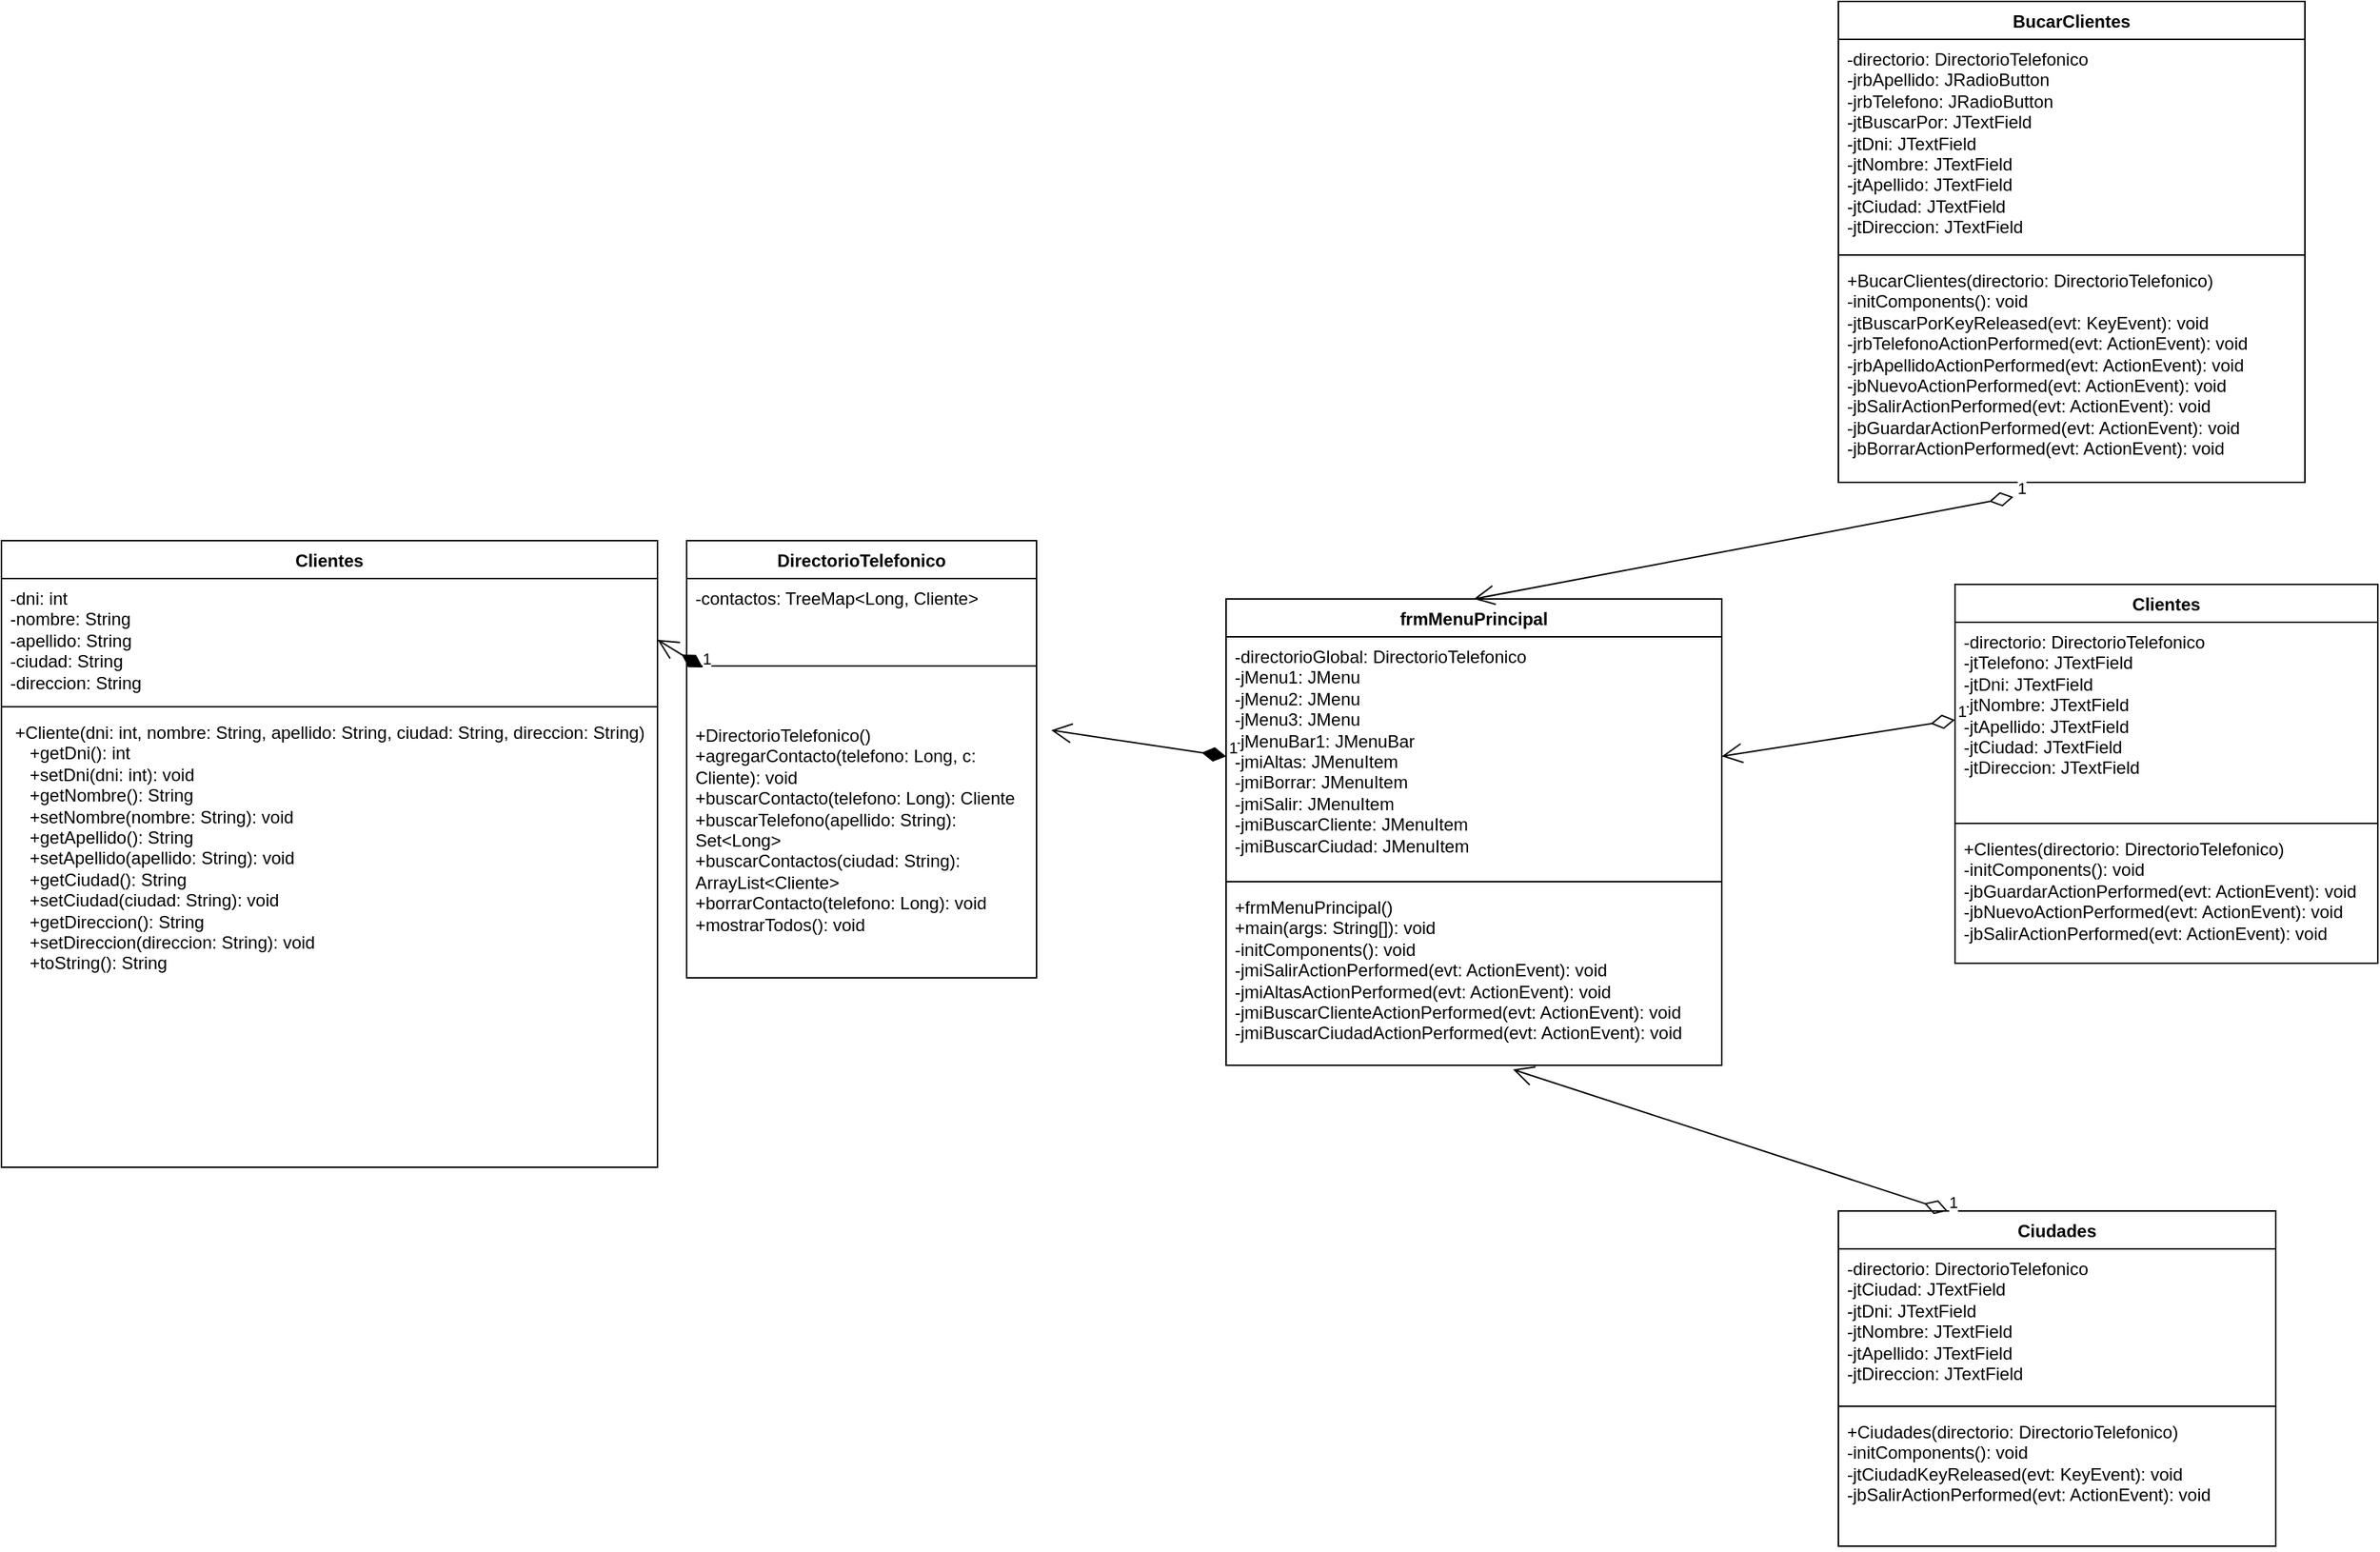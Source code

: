 <mxfile version="28.2.3">
  <diagram name="Página-1" id="HPb5tKKoD9aplFfBWQ5H">
    <mxGraphModel dx="1481" dy="1890" grid="1" gridSize="10" guides="1" tooltips="1" connect="1" arrows="1" fold="1" page="1" pageScale="1" pageWidth="827" pageHeight="1169" math="0" shadow="0">
      <root>
        <mxCell id="0" />
        <mxCell id="1" parent="0" />
        <mxCell id="Tn8aEO137HxeCRS6yR0H-5" value="DirectorioTelefonico" style="swimlane;fontStyle=1;align=center;verticalAlign=top;childLayout=stackLayout;horizontal=1;startSize=26;horizontalStack=0;resizeParent=1;resizeParentMax=0;resizeLast=0;collapsible=1;marginBottom=0;whiteSpace=wrap;html=1;" vertex="1" parent="1">
          <mxGeometry x="470" y="60" width="240" height="300" as="geometry" />
        </mxCell>
        <mxCell id="Tn8aEO137HxeCRS6yR0H-6" value="    -contactos: TreeMap&amp;lt;Long, Cliente&amp;gt;&lt;div&gt;&lt;br/&gt;&lt;/div&gt;" style="text;strokeColor=none;fillColor=none;align=left;verticalAlign=top;spacingLeft=4;spacingRight=4;overflow=hidden;rotatable=0;points=[[0,0.5],[1,0.5]];portConstraint=eastwest;whiteSpace=wrap;html=1;" vertex="1" parent="Tn8aEO137HxeCRS6yR0H-5">
          <mxGeometry y="26" width="240" height="26" as="geometry" />
        </mxCell>
        <mxCell id="Tn8aEO137HxeCRS6yR0H-7" value="" style="line;strokeWidth=1;fillColor=none;align=left;verticalAlign=middle;spacingTop=-1;spacingLeft=3;spacingRight=3;rotatable=0;labelPosition=right;points=[];portConstraint=eastwest;strokeColor=inherit;" vertex="1" parent="Tn8aEO137HxeCRS6yR0H-5">
          <mxGeometry y="52" width="240" height="68" as="geometry" />
        </mxCell>
        <mxCell id="Tn8aEO137HxeCRS6yR0H-8" value="+DirectorioTelefonico()&lt;br/&gt;    +agregarContacto(telefono: Long, c: Cliente): void&lt;br/&gt;    +buscarContacto(telefono: Long): Cliente&lt;br/&gt;    +buscarTelefono(apellido: String): Set&amp;lt;Long&amp;gt;&lt;br/&gt;    +buscarContactos(ciudad: String): ArrayList&amp;lt;Cliente&amp;gt;&lt;br/&gt;    +borrarContacto(telefono: Long): void&lt;br/&gt;    +mostrarTodos(): void" style="text;strokeColor=none;fillColor=none;align=left;verticalAlign=top;spacingLeft=4;spacingRight=4;overflow=hidden;rotatable=0;points=[[0,0.5],[1,0.5]];portConstraint=eastwest;whiteSpace=wrap;html=1;" vertex="1" parent="Tn8aEO137HxeCRS6yR0H-5">
          <mxGeometry y="120" width="240" height="180" as="geometry" />
        </mxCell>
        <mxCell id="Tn8aEO137HxeCRS6yR0H-9" value="1" style="endArrow=open;html=1;endSize=12;startArrow=diamondThin;startSize=14;startFill=1;align=left;verticalAlign=bottom;rounded=0;entryX=1;entryY=0.5;entryDx=0;entryDy=0;exitX=0.046;exitY=0.515;exitDx=0;exitDy=0;exitPerimeter=0;" edge="1" parent="1" source="Tn8aEO137HxeCRS6yR0H-7" target="Tn8aEO137HxeCRS6yR0H-46">
          <mxGeometry x="-1" y="3" relative="1" as="geometry">
            <mxPoint x="380" y="170" as="sourcePoint" />
            <mxPoint x="305.06" y="105.06" as="targetPoint" />
          </mxGeometry>
        </mxCell>
        <mxCell id="Tn8aEO137HxeCRS6yR0H-10" value="BucarClientes " style="swimlane;fontStyle=1;align=center;verticalAlign=top;childLayout=stackLayout;horizontal=1;startSize=26;horizontalStack=0;resizeParent=1;resizeParentMax=0;resizeLast=0;collapsible=1;marginBottom=0;whiteSpace=wrap;html=1;" vertex="1" parent="1">
          <mxGeometry x="1260" y="-310" width="320" height="330" as="geometry" />
        </mxCell>
        <mxCell id="Tn8aEO137HxeCRS6yR0H-11" value="-directorio: DirectorioTelefonico&lt;br/&gt;    -jrbApellido: JRadioButton&lt;br/&gt;    -jrbTelefono: JRadioButton&lt;br/&gt;    -jtBuscarPor: JTextField&lt;br/&gt;    -jtDni: JTextField&lt;br/&gt;    -jtNombre: JTextField&lt;br/&gt;    -jtApellido: JTextField&lt;br/&gt;    -jtCiudad: JTextField&lt;br/&gt;    -jtDireccion: JTextField" style="text;strokeColor=none;fillColor=none;align=left;verticalAlign=top;spacingLeft=4;spacingRight=4;overflow=hidden;rotatable=0;points=[[0,0.5],[1,0.5]];portConstraint=eastwest;whiteSpace=wrap;html=1;" vertex="1" parent="Tn8aEO137HxeCRS6yR0H-10">
          <mxGeometry y="26" width="320" height="144" as="geometry" />
        </mxCell>
        <mxCell id="Tn8aEO137HxeCRS6yR0H-12" value="" style="line;strokeWidth=1;fillColor=none;align=left;verticalAlign=middle;spacingTop=-1;spacingLeft=3;spacingRight=3;rotatable=0;labelPosition=right;points=[];portConstraint=eastwest;strokeColor=inherit;" vertex="1" parent="Tn8aEO137HxeCRS6yR0H-10">
          <mxGeometry y="170" width="320" height="8" as="geometry" />
        </mxCell>
        <mxCell id="Tn8aEO137HxeCRS6yR0H-13" value="+BucarClientes(directorio: DirectorioTelefonico)&lt;br/&gt;    -initComponents(): void&lt;br/&gt;    -jtBuscarPorKeyReleased(evt: KeyEvent): void&lt;br/&gt;    -jrbTelefonoActionPerformed(evt: ActionEvent): void&lt;br/&gt;    -jrbApellidoActionPerformed(evt: ActionEvent): void&lt;br/&gt;    -jbNuevoActionPerformed(evt: ActionEvent): void&lt;br/&gt;    -jbSalirActionPerformed(evt: ActionEvent): void&lt;br/&gt;    -jbGuardarActionPerformed(evt: ActionEvent): void&lt;br/&gt;    -jbBorrarActionPerformed(evt: ActionEvent): void" style="text;strokeColor=none;fillColor=none;align=left;verticalAlign=top;spacingLeft=4;spacingRight=4;overflow=hidden;rotatable=0;points=[[0,0.5],[1,0.5]];portConstraint=eastwest;whiteSpace=wrap;html=1;" vertex="1" parent="Tn8aEO137HxeCRS6yR0H-10">
          <mxGeometry y="178" width="320" height="152" as="geometry" />
        </mxCell>
        <mxCell id="Tn8aEO137HxeCRS6yR0H-14" value="Ciudades" style="swimlane;fontStyle=1;align=center;verticalAlign=top;childLayout=stackLayout;horizontal=1;startSize=26;horizontalStack=0;resizeParent=1;resizeParentMax=0;resizeLast=0;collapsible=1;marginBottom=0;whiteSpace=wrap;html=1;" vertex="1" parent="1">
          <mxGeometry x="1260" y="520" width="300" height="230" as="geometry" />
        </mxCell>
        <mxCell id="Tn8aEO137HxeCRS6yR0H-15" value="  -directorio: DirectorioTelefonico&lt;br&gt;    -jtCiudad: JTextField&lt;br&gt;    -jtDni: JTextField&lt;br&gt;    -jtNombre: JTextField&lt;br&gt;    -jtApellido: JTextField&lt;br&gt;    -jtDireccion: JTextField&lt;div&gt;&lt;br/&gt;&lt;/div&gt;" style="text;strokeColor=none;fillColor=none;align=left;verticalAlign=top;spacingLeft=4;spacingRight=4;overflow=hidden;rotatable=0;points=[[0,0.5],[1,0.5]];portConstraint=eastwest;whiteSpace=wrap;html=1;" vertex="1" parent="Tn8aEO137HxeCRS6yR0H-14">
          <mxGeometry y="26" width="300" height="104" as="geometry" />
        </mxCell>
        <mxCell id="Tn8aEO137HxeCRS6yR0H-16" value="" style="line;strokeWidth=1;fillColor=none;align=left;verticalAlign=middle;spacingTop=-1;spacingLeft=3;spacingRight=3;rotatable=0;labelPosition=right;points=[];portConstraint=eastwest;strokeColor=inherit;" vertex="1" parent="Tn8aEO137HxeCRS6yR0H-14">
          <mxGeometry y="130" width="300" height="8" as="geometry" />
        </mxCell>
        <mxCell id="Tn8aEO137HxeCRS6yR0H-17" value="+Ciudades(directorio: DirectorioTelefonico)&lt;br/&gt;    -initComponents(): void&lt;br/&gt;    -jtCiudadKeyReleased(evt: KeyEvent): void&lt;br/&gt;    -jbSalirActionPerformed(evt: ActionEvent): void" style="text;strokeColor=none;fillColor=none;align=left;verticalAlign=top;spacingLeft=4;spacingRight=4;overflow=hidden;rotatable=0;points=[[0,0.5],[1,0.5]];portConstraint=eastwest;whiteSpace=wrap;html=1;" vertex="1" parent="Tn8aEO137HxeCRS6yR0H-14">
          <mxGeometry y="138" width="300" height="92" as="geometry" />
        </mxCell>
        <mxCell id="Tn8aEO137HxeCRS6yR0H-22" value="Clientes" style="swimlane;fontStyle=1;align=center;verticalAlign=top;childLayout=stackLayout;horizontal=1;startSize=26;horizontalStack=0;resizeParent=1;resizeParentMax=0;resizeLast=0;collapsible=1;marginBottom=0;whiteSpace=wrap;html=1;" vertex="1" parent="1">
          <mxGeometry x="1340" y="90" width="290" height="260" as="geometry" />
        </mxCell>
        <mxCell id="Tn8aEO137HxeCRS6yR0H-23" value=" -directorio: DirectorioTelefonico&lt;br/&gt;    -jtTelefono: JTextField&lt;br/&gt;    -jtDni: JTextField&lt;br/&gt;    -jtNombre: JTextField&lt;br/&gt;    -jtApellido: JTextField&lt;br/&gt;    -jtCiudad: JTextField&lt;br/&gt;    -jtDireccion: JTextField" style="text;strokeColor=none;fillColor=none;align=left;verticalAlign=top;spacingLeft=4;spacingRight=4;overflow=hidden;rotatable=0;points=[[0,0.5],[1,0.5]];portConstraint=eastwest;whiteSpace=wrap;html=1;" vertex="1" parent="Tn8aEO137HxeCRS6yR0H-22">
          <mxGeometry y="26" width="290" height="134" as="geometry" />
        </mxCell>
        <mxCell id="Tn8aEO137HxeCRS6yR0H-24" value="" style="line;strokeWidth=1;fillColor=none;align=left;verticalAlign=middle;spacingTop=-1;spacingLeft=3;spacingRight=3;rotatable=0;labelPosition=right;points=[];portConstraint=eastwest;strokeColor=inherit;" vertex="1" parent="Tn8aEO137HxeCRS6yR0H-22">
          <mxGeometry y="160" width="290" height="8" as="geometry" />
        </mxCell>
        <mxCell id="Tn8aEO137HxeCRS6yR0H-25" value="  +Clientes(directorio: DirectorioTelefonico)&lt;br&gt;    -initComponents(): void&lt;br&gt;    -jbGuardarActionPerformed(evt: ActionEvent): void&lt;br&gt;    -jbNuevoActionPerformed(evt: ActionEvent): void&lt;div&gt;-jbSalirActionPerformed(evt: ActionEvent): void&amp;nbsp;&lt;/div&gt;" style="text;strokeColor=none;fillColor=none;align=left;verticalAlign=top;spacingLeft=4;spacingRight=4;overflow=hidden;rotatable=0;points=[[0,0.5],[1,0.5]];portConstraint=eastwest;whiteSpace=wrap;html=1;" vertex="1" parent="Tn8aEO137HxeCRS6yR0H-22">
          <mxGeometry y="168" width="290" height="92" as="geometry" />
        </mxCell>
        <mxCell id="Tn8aEO137HxeCRS6yR0H-26" value=" frmMenuPrincipal" style="swimlane;fontStyle=1;align=center;verticalAlign=top;childLayout=stackLayout;horizontal=1;startSize=26;horizontalStack=0;resizeParent=1;resizeParentMax=0;resizeLast=0;collapsible=1;marginBottom=0;whiteSpace=wrap;html=1;" vertex="1" parent="1">
          <mxGeometry x="840" y="100" width="340" height="320" as="geometry" />
        </mxCell>
        <mxCell id="Tn8aEO137HxeCRS6yR0H-27" value="  -directorioGlobal: DirectorioTelefonico&lt;br/&gt;    -jMenu1: JMenu&lt;br/&gt;    -jMenu2: JMenu&lt;br/&gt;    -jMenu3: JMenu&lt;br/&gt;    -jMenuBar1: JMenuBar&lt;br/&gt;    -jmiAltas: JMenuItem&lt;br/&gt;    -jmiBorrar: JMenuItem&lt;br/&gt;    -jmiSalir: JMenuItem&lt;br/&gt;    -jmiBuscarCliente: JMenuItem&lt;br/&gt;    -jmiBuscarCiudad: JMenuItem" style="text;strokeColor=none;fillColor=none;align=left;verticalAlign=top;spacingLeft=4;spacingRight=4;overflow=hidden;rotatable=0;points=[[0,0.5],[1,0.5]];portConstraint=eastwest;whiteSpace=wrap;html=1;" vertex="1" parent="Tn8aEO137HxeCRS6yR0H-26">
          <mxGeometry y="26" width="340" height="164" as="geometry" />
        </mxCell>
        <mxCell id="Tn8aEO137HxeCRS6yR0H-28" value="" style="line;strokeWidth=1;fillColor=none;align=left;verticalAlign=middle;spacingTop=-1;spacingLeft=3;spacingRight=3;rotatable=0;labelPosition=right;points=[];portConstraint=eastwest;strokeColor=inherit;" vertex="1" parent="Tn8aEO137HxeCRS6yR0H-26">
          <mxGeometry y="190" width="340" height="8" as="geometry" />
        </mxCell>
        <mxCell id="Tn8aEO137HxeCRS6yR0H-29" value=" +frmMenuPrincipal()&lt;br/&gt;    +main(args: String[]): void&lt;br/&gt;    -initComponents(): void&lt;br/&gt;    -jmiSalirActionPerformed(evt: ActionEvent): void&lt;br/&gt;    -jmiAltasActionPerformed(evt: ActionEvent): void&lt;br/&gt;    -jmiBuscarClienteActionPerformed(evt: ActionEvent): void&lt;br/&gt;    -jmiBuscarCiudadActionPerformed(evt: ActionEvent): void" style="text;strokeColor=none;fillColor=none;align=left;verticalAlign=top;spacingLeft=4;spacingRight=4;overflow=hidden;rotatable=0;points=[[0,0.5],[1,0.5]];portConstraint=eastwest;whiteSpace=wrap;html=1;" vertex="1" parent="Tn8aEO137HxeCRS6yR0H-26">
          <mxGeometry y="198" width="340" height="122" as="geometry" />
        </mxCell>
        <mxCell id="Tn8aEO137HxeCRS6yR0H-34" value="1" style="endArrow=open;html=1;endSize=12;startArrow=diamondThin;startSize=14;startFill=1;align=left;verticalAlign=bottom;rounded=0;entryX=1.042;entryY=0.056;entryDx=0;entryDy=0;entryPerimeter=0;exitX=0;exitY=0.5;exitDx=0;exitDy=0;" edge="1" parent="1" source="Tn8aEO137HxeCRS6yR0H-27" target="Tn8aEO137HxeCRS6yR0H-8">
          <mxGeometry x="-1" y="3" relative="1" as="geometry">
            <mxPoint x="1680" y="240" as="sourcePoint" />
            <mxPoint x="1840" y="240" as="targetPoint" />
          </mxGeometry>
        </mxCell>
        <mxCell id="Tn8aEO137HxeCRS6yR0H-39" value="1" style="endArrow=open;html=1;endSize=12;startArrow=diamondThin;startSize=14;startFill=0;align=left;verticalAlign=bottom;rounded=0;exitX=0.375;exitY=1.066;exitDx=0;exitDy=0;exitPerimeter=0;entryX=0.5;entryY=0;entryDx=0;entryDy=0;" edge="1" parent="1" source="Tn8aEO137HxeCRS6yR0H-13" target="Tn8aEO137HxeCRS6yR0H-26">
          <mxGeometry x="-1" y="3" relative="1" as="geometry">
            <mxPoint x="1190" y="390" as="sourcePoint" />
            <mxPoint x="1350" y="390" as="targetPoint" />
          </mxGeometry>
        </mxCell>
        <mxCell id="Tn8aEO137HxeCRS6yR0H-40" value="1" style="endArrow=open;html=1;endSize=12;startArrow=diamondThin;startSize=14;startFill=0;align=left;verticalAlign=bottom;rounded=0;exitX=0.25;exitY=0;exitDx=0;exitDy=0;entryX=0.579;entryY=1.024;entryDx=0;entryDy=0;entryPerimeter=0;" edge="1" parent="1" source="Tn8aEO137HxeCRS6yR0H-14" target="Tn8aEO137HxeCRS6yR0H-29">
          <mxGeometry x="-1" y="3" relative="1" as="geometry">
            <mxPoint x="1050" y="290" as="sourcePoint" />
            <mxPoint x="1150" y="920" as="targetPoint" />
          </mxGeometry>
        </mxCell>
        <mxCell id="Tn8aEO137HxeCRS6yR0H-41" value="1" style="endArrow=open;html=1;endSize=12;startArrow=diamondThin;startSize=14;startFill=0;align=left;verticalAlign=bottom;rounded=0;exitX=0;exitY=0.5;exitDx=0;exitDy=0;entryX=1;entryY=0.5;entryDx=0;entryDy=0;" edge="1" parent="1" source="Tn8aEO137HxeCRS6yR0H-23" target="Tn8aEO137HxeCRS6yR0H-27">
          <mxGeometry x="-1" y="3" relative="1" as="geometry">
            <mxPoint x="1170" y="290" as="sourcePoint" />
            <mxPoint x="1270" y="920" as="targetPoint" />
          </mxGeometry>
        </mxCell>
        <mxCell id="Tn8aEO137HxeCRS6yR0H-45" value="Clientes" style="swimlane;fontStyle=1;align=center;verticalAlign=top;childLayout=stackLayout;horizontal=1;startSize=26;horizontalStack=0;resizeParent=1;resizeParentMax=0;resizeLast=0;collapsible=1;marginBottom=0;whiteSpace=wrap;html=1;" vertex="1" parent="1">
          <mxGeometry y="60" width="450" height="430" as="geometry" />
        </mxCell>
        <mxCell id="Tn8aEO137HxeCRS6yR0H-46" value="&lt;div&gt;-dni: int&lt;/div&gt;&lt;div&gt;-nombre: String&lt;/div&gt;&lt;div&gt;-apellido: String&lt;/div&gt;&lt;div&gt;-ciudad: String&lt;/div&gt;&lt;div&gt;-direccion: String&lt;/div&gt;" style="text;strokeColor=none;fillColor=none;align=left;verticalAlign=top;spacingLeft=4;spacingRight=4;overflow=hidden;rotatable=0;points=[[0,0.5],[1,0.5]];portConstraint=eastwest;whiteSpace=wrap;html=1;" vertex="1" parent="Tn8aEO137HxeCRS6yR0H-45">
          <mxGeometry y="26" width="450" height="84" as="geometry" />
        </mxCell>
        <mxCell id="Tn8aEO137HxeCRS6yR0H-47" value="" style="line;strokeWidth=1;fillColor=none;align=left;verticalAlign=middle;spacingTop=-1;spacingLeft=3;spacingRight=3;rotatable=0;labelPosition=right;points=[];portConstraint=eastwest;strokeColor=inherit;" vertex="1" parent="Tn8aEO137HxeCRS6yR0H-45">
          <mxGeometry y="110" width="450" height="8" as="geometry" />
        </mxCell>
        <mxCell id="Tn8aEO137HxeCRS6yR0H-48" value="&lt;div&gt;&amp;nbsp;+Cliente(dni: int, nombre: String, apellido: String, ciudad: String, direccion: String)&lt;/div&gt;&lt;div&gt;&amp;nbsp; &amp;nbsp; +getDni(): int&lt;/div&gt;&lt;div&gt;&amp;nbsp; &amp;nbsp; +setDni(dni: int): void&lt;/div&gt;&lt;div&gt;&amp;nbsp; &amp;nbsp; +getNombre(): String&lt;/div&gt;&lt;div&gt;&amp;nbsp; &amp;nbsp; +setNombre(nombre: String): void&lt;/div&gt;&lt;div&gt;&amp;nbsp; &amp;nbsp; +getApellido(): String&lt;/div&gt;&lt;div&gt;&amp;nbsp; &amp;nbsp; +setApellido(apellido: String): void&lt;/div&gt;&lt;div&gt;&amp;nbsp; &amp;nbsp; +getCiudad(): String&lt;/div&gt;&lt;div&gt;&amp;nbsp; &amp;nbsp; +setCiudad(ciudad: String): void&lt;/div&gt;&lt;div&gt;&amp;nbsp; &amp;nbsp; +getDireccion(): String&lt;/div&gt;&lt;div&gt;&amp;nbsp; &amp;nbsp; +setDireccion(direccion: String): void&lt;/div&gt;&lt;div&gt;&amp;nbsp; &amp;nbsp; +toString(): String&lt;/div&gt;" style="text;strokeColor=none;fillColor=none;align=left;verticalAlign=top;spacingLeft=4;spacingRight=4;overflow=hidden;rotatable=0;points=[[0,0.5],[1,0.5]];portConstraint=eastwest;whiteSpace=wrap;html=1;" vertex="1" parent="Tn8aEO137HxeCRS6yR0H-45">
          <mxGeometry y="118" width="450" height="312" as="geometry" />
        </mxCell>
      </root>
    </mxGraphModel>
  </diagram>
</mxfile>
